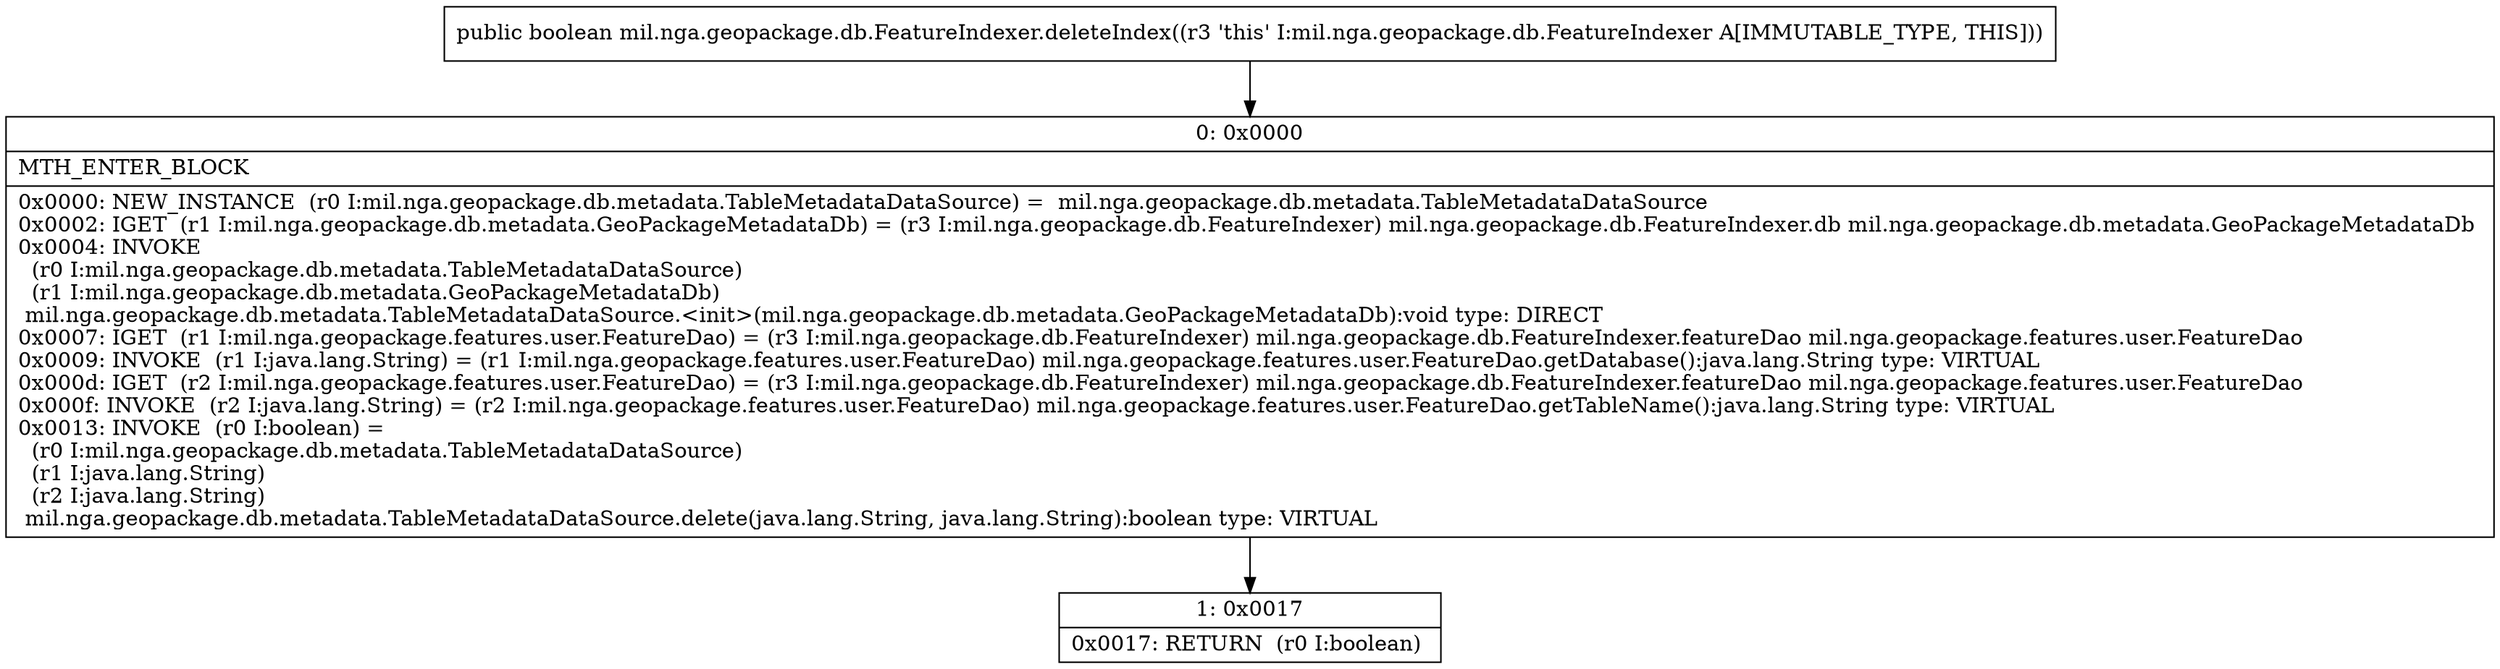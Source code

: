 digraph "CFG formil.nga.geopackage.db.FeatureIndexer.deleteIndex()Z" {
Node_0 [shape=record,label="{0\:\ 0x0000|MTH_ENTER_BLOCK\l|0x0000: NEW_INSTANCE  (r0 I:mil.nga.geopackage.db.metadata.TableMetadataDataSource) =  mil.nga.geopackage.db.metadata.TableMetadataDataSource \l0x0002: IGET  (r1 I:mil.nga.geopackage.db.metadata.GeoPackageMetadataDb) = (r3 I:mil.nga.geopackage.db.FeatureIndexer) mil.nga.geopackage.db.FeatureIndexer.db mil.nga.geopackage.db.metadata.GeoPackageMetadataDb \l0x0004: INVOKE  \l  (r0 I:mil.nga.geopackage.db.metadata.TableMetadataDataSource)\l  (r1 I:mil.nga.geopackage.db.metadata.GeoPackageMetadataDb)\l mil.nga.geopackage.db.metadata.TableMetadataDataSource.\<init\>(mil.nga.geopackage.db.metadata.GeoPackageMetadataDb):void type: DIRECT \l0x0007: IGET  (r1 I:mil.nga.geopackage.features.user.FeatureDao) = (r3 I:mil.nga.geopackage.db.FeatureIndexer) mil.nga.geopackage.db.FeatureIndexer.featureDao mil.nga.geopackage.features.user.FeatureDao \l0x0009: INVOKE  (r1 I:java.lang.String) = (r1 I:mil.nga.geopackage.features.user.FeatureDao) mil.nga.geopackage.features.user.FeatureDao.getDatabase():java.lang.String type: VIRTUAL \l0x000d: IGET  (r2 I:mil.nga.geopackage.features.user.FeatureDao) = (r3 I:mil.nga.geopackage.db.FeatureIndexer) mil.nga.geopackage.db.FeatureIndexer.featureDao mil.nga.geopackage.features.user.FeatureDao \l0x000f: INVOKE  (r2 I:java.lang.String) = (r2 I:mil.nga.geopackage.features.user.FeatureDao) mil.nga.geopackage.features.user.FeatureDao.getTableName():java.lang.String type: VIRTUAL \l0x0013: INVOKE  (r0 I:boolean) = \l  (r0 I:mil.nga.geopackage.db.metadata.TableMetadataDataSource)\l  (r1 I:java.lang.String)\l  (r2 I:java.lang.String)\l mil.nga.geopackage.db.metadata.TableMetadataDataSource.delete(java.lang.String, java.lang.String):boolean type: VIRTUAL \l}"];
Node_1 [shape=record,label="{1\:\ 0x0017|0x0017: RETURN  (r0 I:boolean) \l}"];
MethodNode[shape=record,label="{public boolean mil.nga.geopackage.db.FeatureIndexer.deleteIndex((r3 'this' I:mil.nga.geopackage.db.FeatureIndexer A[IMMUTABLE_TYPE, THIS])) }"];
MethodNode -> Node_0;
Node_0 -> Node_1;
}


